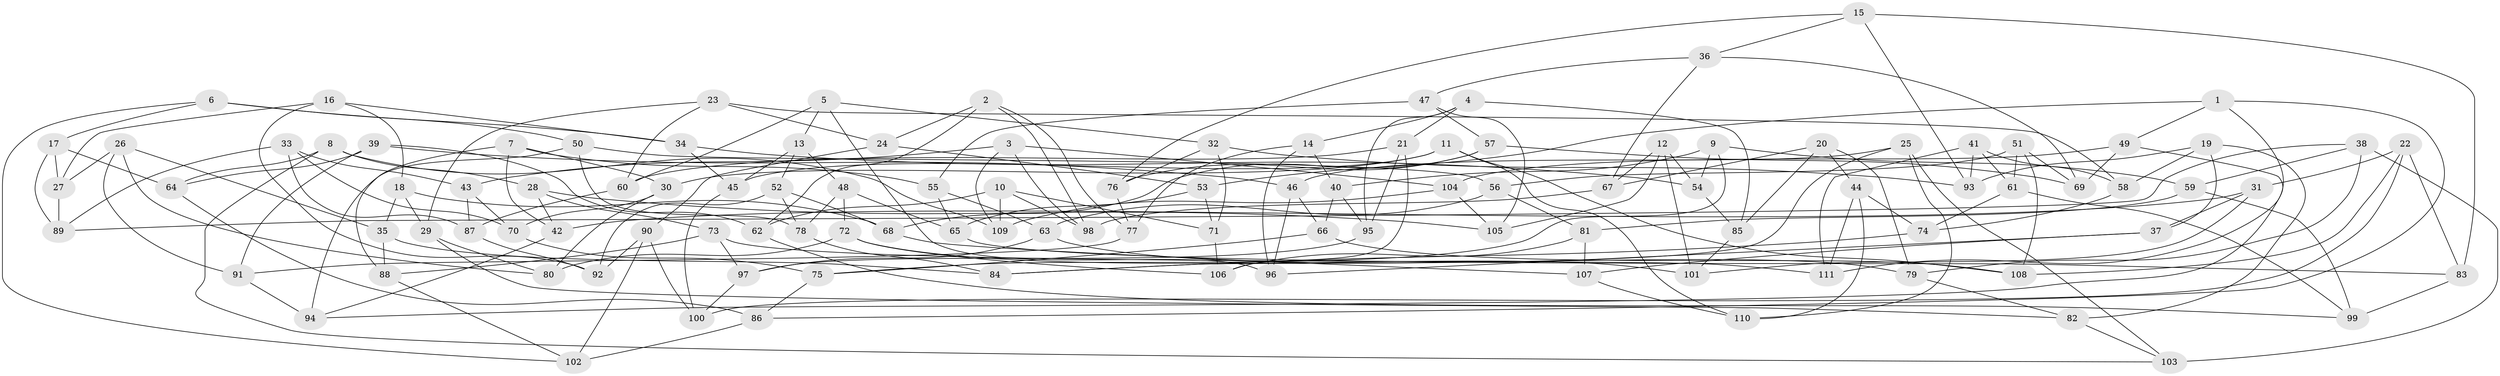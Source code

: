 // coarse degree distribution, {4: 0.15555555555555556, 6: 0.35555555555555557, 8: 0.1111111111111111, 3: 0.022222222222222223, 7: 0.06666666666666667, 5: 0.2, 9: 0.06666666666666667, 10: 0.022222222222222223}
// Generated by graph-tools (version 1.1) at 2025/38/03/04/25 23:38:09]
// undirected, 111 vertices, 222 edges
graph export_dot {
  node [color=gray90,style=filled];
  1;
  2;
  3;
  4;
  5;
  6;
  7;
  8;
  9;
  10;
  11;
  12;
  13;
  14;
  15;
  16;
  17;
  18;
  19;
  20;
  21;
  22;
  23;
  24;
  25;
  26;
  27;
  28;
  29;
  30;
  31;
  32;
  33;
  34;
  35;
  36;
  37;
  38;
  39;
  40;
  41;
  42;
  43;
  44;
  45;
  46;
  47;
  48;
  49;
  50;
  51;
  52;
  53;
  54;
  55;
  56;
  57;
  58;
  59;
  60;
  61;
  62;
  63;
  64;
  65;
  66;
  67;
  68;
  69;
  70;
  71;
  72;
  73;
  74;
  75;
  76;
  77;
  78;
  79;
  80;
  81;
  82;
  83;
  84;
  85;
  86;
  87;
  88;
  89;
  90;
  91;
  92;
  93;
  94;
  95;
  96;
  97;
  98;
  99;
  100;
  101;
  102;
  103;
  104;
  105;
  106;
  107;
  108;
  109;
  110;
  111;
  1 -- 86;
  1 -- 49;
  1 -- 111;
  1 -- 53;
  2 -- 77;
  2 -- 62;
  2 -- 24;
  2 -- 98;
  3 -- 104;
  3 -- 43;
  3 -- 109;
  3 -- 98;
  4 -- 14;
  4 -- 85;
  4 -- 95;
  4 -- 21;
  5 -- 13;
  5 -- 60;
  5 -- 96;
  5 -- 32;
  6 -- 17;
  6 -- 34;
  6 -- 102;
  6 -- 50;
  7 -- 55;
  7 -- 88;
  7 -- 30;
  7 -- 42;
  8 -- 64;
  8 -- 109;
  8 -- 103;
  8 -- 28;
  9 -- 40;
  9 -- 54;
  9 -- 59;
  9 -- 75;
  10 -- 98;
  10 -- 109;
  10 -- 62;
  10 -- 71;
  11 -- 108;
  11 -- 110;
  11 -- 45;
  11 -- 30;
  12 -- 101;
  12 -- 105;
  12 -- 67;
  12 -- 54;
  13 -- 48;
  13 -- 52;
  13 -- 45;
  14 -- 77;
  14 -- 40;
  14 -- 96;
  15 -- 36;
  15 -- 76;
  15 -- 93;
  15 -- 83;
  16 -- 27;
  16 -- 34;
  16 -- 18;
  16 -- 92;
  17 -- 64;
  17 -- 27;
  17 -- 89;
  18 -- 35;
  18 -- 29;
  18 -- 68;
  19 -- 82;
  19 -- 37;
  19 -- 93;
  19 -- 58;
  20 -- 79;
  20 -- 44;
  20 -- 67;
  20 -- 85;
  21 -- 106;
  21 -- 95;
  21 -- 60;
  22 -- 100;
  22 -- 83;
  22 -- 108;
  22 -- 31;
  23 -- 24;
  23 -- 29;
  23 -- 60;
  23 -- 58;
  24 -- 53;
  24 -- 90;
  25 -- 103;
  25 -- 84;
  25 -- 46;
  25 -- 110;
  26 -- 91;
  26 -- 35;
  26 -- 27;
  26 -- 80;
  27 -- 89;
  28 -- 73;
  28 -- 105;
  28 -- 42;
  29 -- 80;
  29 -- 82;
  30 -- 70;
  30 -- 80;
  31 -- 101;
  31 -- 42;
  31 -- 37;
  32 -- 71;
  32 -- 93;
  32 -- 76;
  33 -- 87;
  33 -- 89;
  33 -- 43;
  33 -- 70;
  34 -- 45;
  34 -- 54;
  35 -- 84;
  35 -- 88;
  36 -- 67;
  36 -- 69;
  36 -- 47;
  37 -- 96;
  37 -- 107;
  38 -- 59;
  38 -- 89;
  38 -- 103;
  38 -- 79;
  39 -- 91;
  39 -- 46;
  39 -- 64;
  39 -- 62;
  40 -- 66;
  40 -- 95;
  41 -- 58;
  41 -- 61;
  41 -- 93;
  41 -- 111;
  42 -- 94;
  43 -- 70;
  43 -- 87;
  44 -- 74;
  44 -- 110;
  44 -- 111;
  45 -- 100;
  46 -- 96;
  46 -- 66;
  47 -- 55;
  47 -- 57;
  47 -- 105;
  48 -- 65;
  48 -- 78;
  48 -- 72;
  49 -- 104;
  49 -- 94;
  49 -- 69;
  50 -- 78;
  50 -- 56;
  50 -- 94;
  51 -- 69;
  51 -- 56;
  51 -- 108;
  51 -- 61;
  52 -- 68;
  52 -- 78;
  52 -- 92;
  53 -- 65;
  53 -- 71;
  54 -- 85;
  55 -- 65;
  55 -- 63;
  56 -- 81;
  56 -- 63;
  57 -- 76;
  57 -- 68;
  57 -- 69;
  58 -- 74;
  59 -- 81;
  59 -- 99;
  60 -- 87;
  61 -- 74;
  61 -- 99;
  62 -- 99;
  63 -- 79;
  63 -- 97;
  64 -- 86;
  65 -- 83;
  66 -- 108;
  66 -- 75;
  67 -- 98;
  68 -- 107;
  70 -- 75;
  71 -- 106;
  72 -- 106;
  72 -- 101;
  72 -- 80;
  73 -- 88;
  73 -- 97;
  73 -- 111;
  74 -- 84;
  75 -- 86;
  76 -- 77;
  77 -- 91;
  78 -- 84;
  79 -- 82;
  81 -- 107;
  81 -- 106;
  82 -- 103;
  83 -- 99;
  85 -- 101;
  86 -- 102;
  87 -- 92;
  88 -- 102;
  90 -- 100;
  90 -- 92;
  90 -- 102;
  91 -- 94;
  95 -- 97;
  97 -- 100;
  104 -- 109;
  104 -- 105;
  107 -- 110;
}
